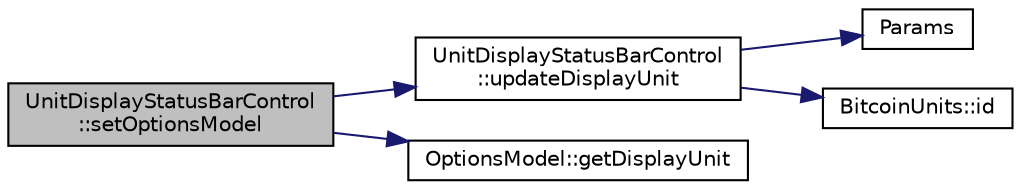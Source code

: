 digraph "UnitDisplayStatusBarControl::setOptionsModel"
{
  edge [fontname="Helvetica",fontsize="10",labelfontname="Helvetica",labelfontsize="10"];
  node [fontname="Helvetica",fontsize="10",shape=record];
  rankdir="LR";
  Node27 [label="UnitDisplayStatusBarControl\l::setOptionsModel",height=0.2,width=0.4,color="black", fillcolor="grey75", style="filled", fontcolor="black"];
  Node27 -> Node28 [color="midnightblue",fontsize="10",style="solid",fontname="Helvetica"];
  Node28 [label="UnitDisplayStatusBarControl\l::updateDisplayUnit",height=0.2,width=0.4,color="black", fillcolor="white", style="filled",URL="$class_unit_display_status_bar_control.html#a380947f855d0a7ca8c457ad463c359bb",tooltip="When Display Units are changed on OptionsModel it will refresh the display text of the control on the..."];
  Node28 -> Node29 [color="midnightblue",fontsize="10",style="solid",fontname="Helvetica"];
  Node29 [label="Params",height=0.2,width=0.4,color="black", fillcolor="white", style="filled",URL="$chainparams_8cpp.html#ace5c5b706d71a324a417dd2db394fd4a",tooltip="Return the currently selected parameters. "];
  Node28 -> Node30 [color="midnightblue",fontsize="10",style="solid",fontname="Helvetica"];
  Node30 [label="BitcoinUnits::id",height=0.2,width=0.4,color="black", fillcolor="white", style="filled",URL="$class_bitcoin_units.html#a595f9407b7113f660bec04155e2c7394",tooltip="Identifier, e.g. for image names. "];
  Node27 -> Node31 [color="midnightblue",fontsize="10",style="solid",fontname="Helvetica"];
  Node31 [label="OptionsModel::getDisplayUnit",height=0.2,width=0.4,color="black", fillcolor="white", style="filled",URL="$class_options_model.html#a3b6e4d4ef42be3aaba315b8cd14f468e"];
}
